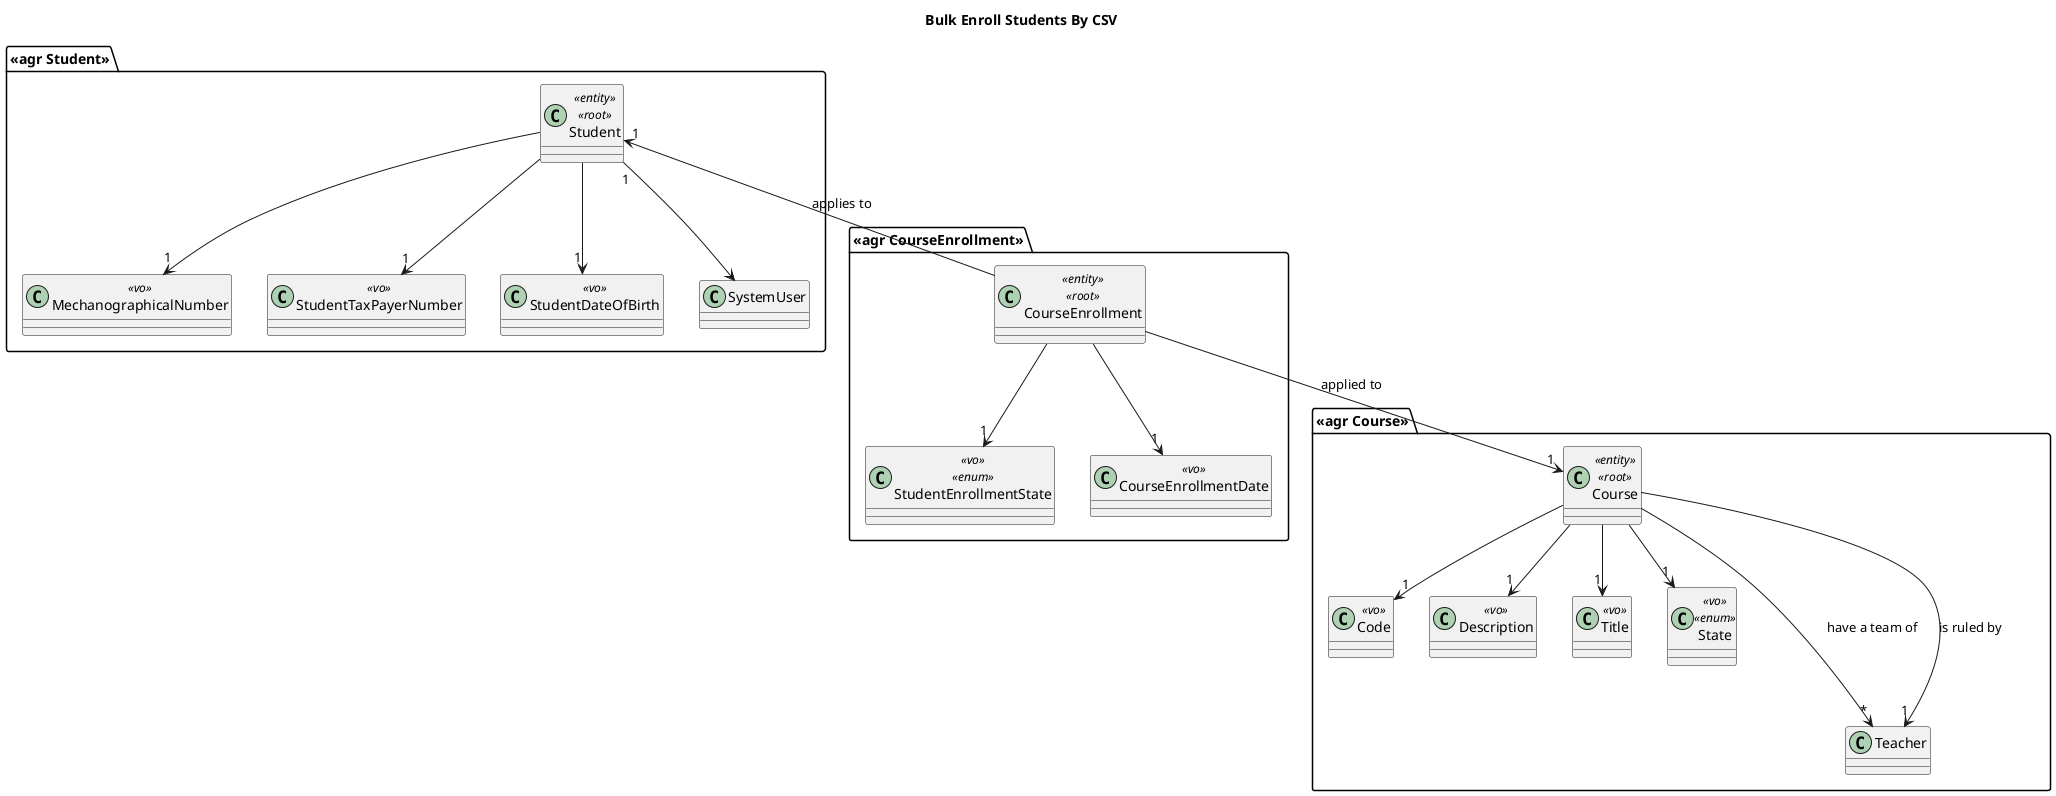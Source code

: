 @startuml

title Bulk Enroll Students By CSV


package "<<agr Course>>"{
    class Course<<entity>><<root>>{}
    class Code <<vo>>
    class Description<<vo>>{}
    class Title<<vo>>{}
    class State<<vo>><<enum>>{}

    Course  --> "1" State
    Course  -down-> "1" Title
    Course  -down-> "1" Description
    Course  -down-> "1" Code
    Course ---> "*" Teacher : have a team of
    Course --> "1" Teacher : is ruled by


}



package "<<agr Student>>"{

    class Student<<entity>><<root>>{}
    class MechanographicalNumber<<vo>>{}
    class StudentTaxPayerNumber<<vo>>{}
    class StudentDateOfBirth<<vo>>{}

    Student  --> "1" MechanographicalNumber
    Student "1" --> SystemUser
    'Student <-- "*" Lecture : participates
    Student --> "1" StudentDateOfBirth
    Student --> "1" StudentTaxPayerNumber
}





package "<<agr CourseEnrollment>>"{
    class CourseEnrollment <<entity>><<root>>{}
    class StudentEnrollmentState <<vo>><<enum>>{}
    class CourseEnrollmentDate <<vo>>{}
    CourseEnrollment --> "1" Course : applied to
    CourseEnrollment --> "1" StudentEnrollmentState
    CourseEnrollment --> "1" CourseEnrollmentDate
    Student "1" <-- CourseEnrollment: applies to
}


@enduml